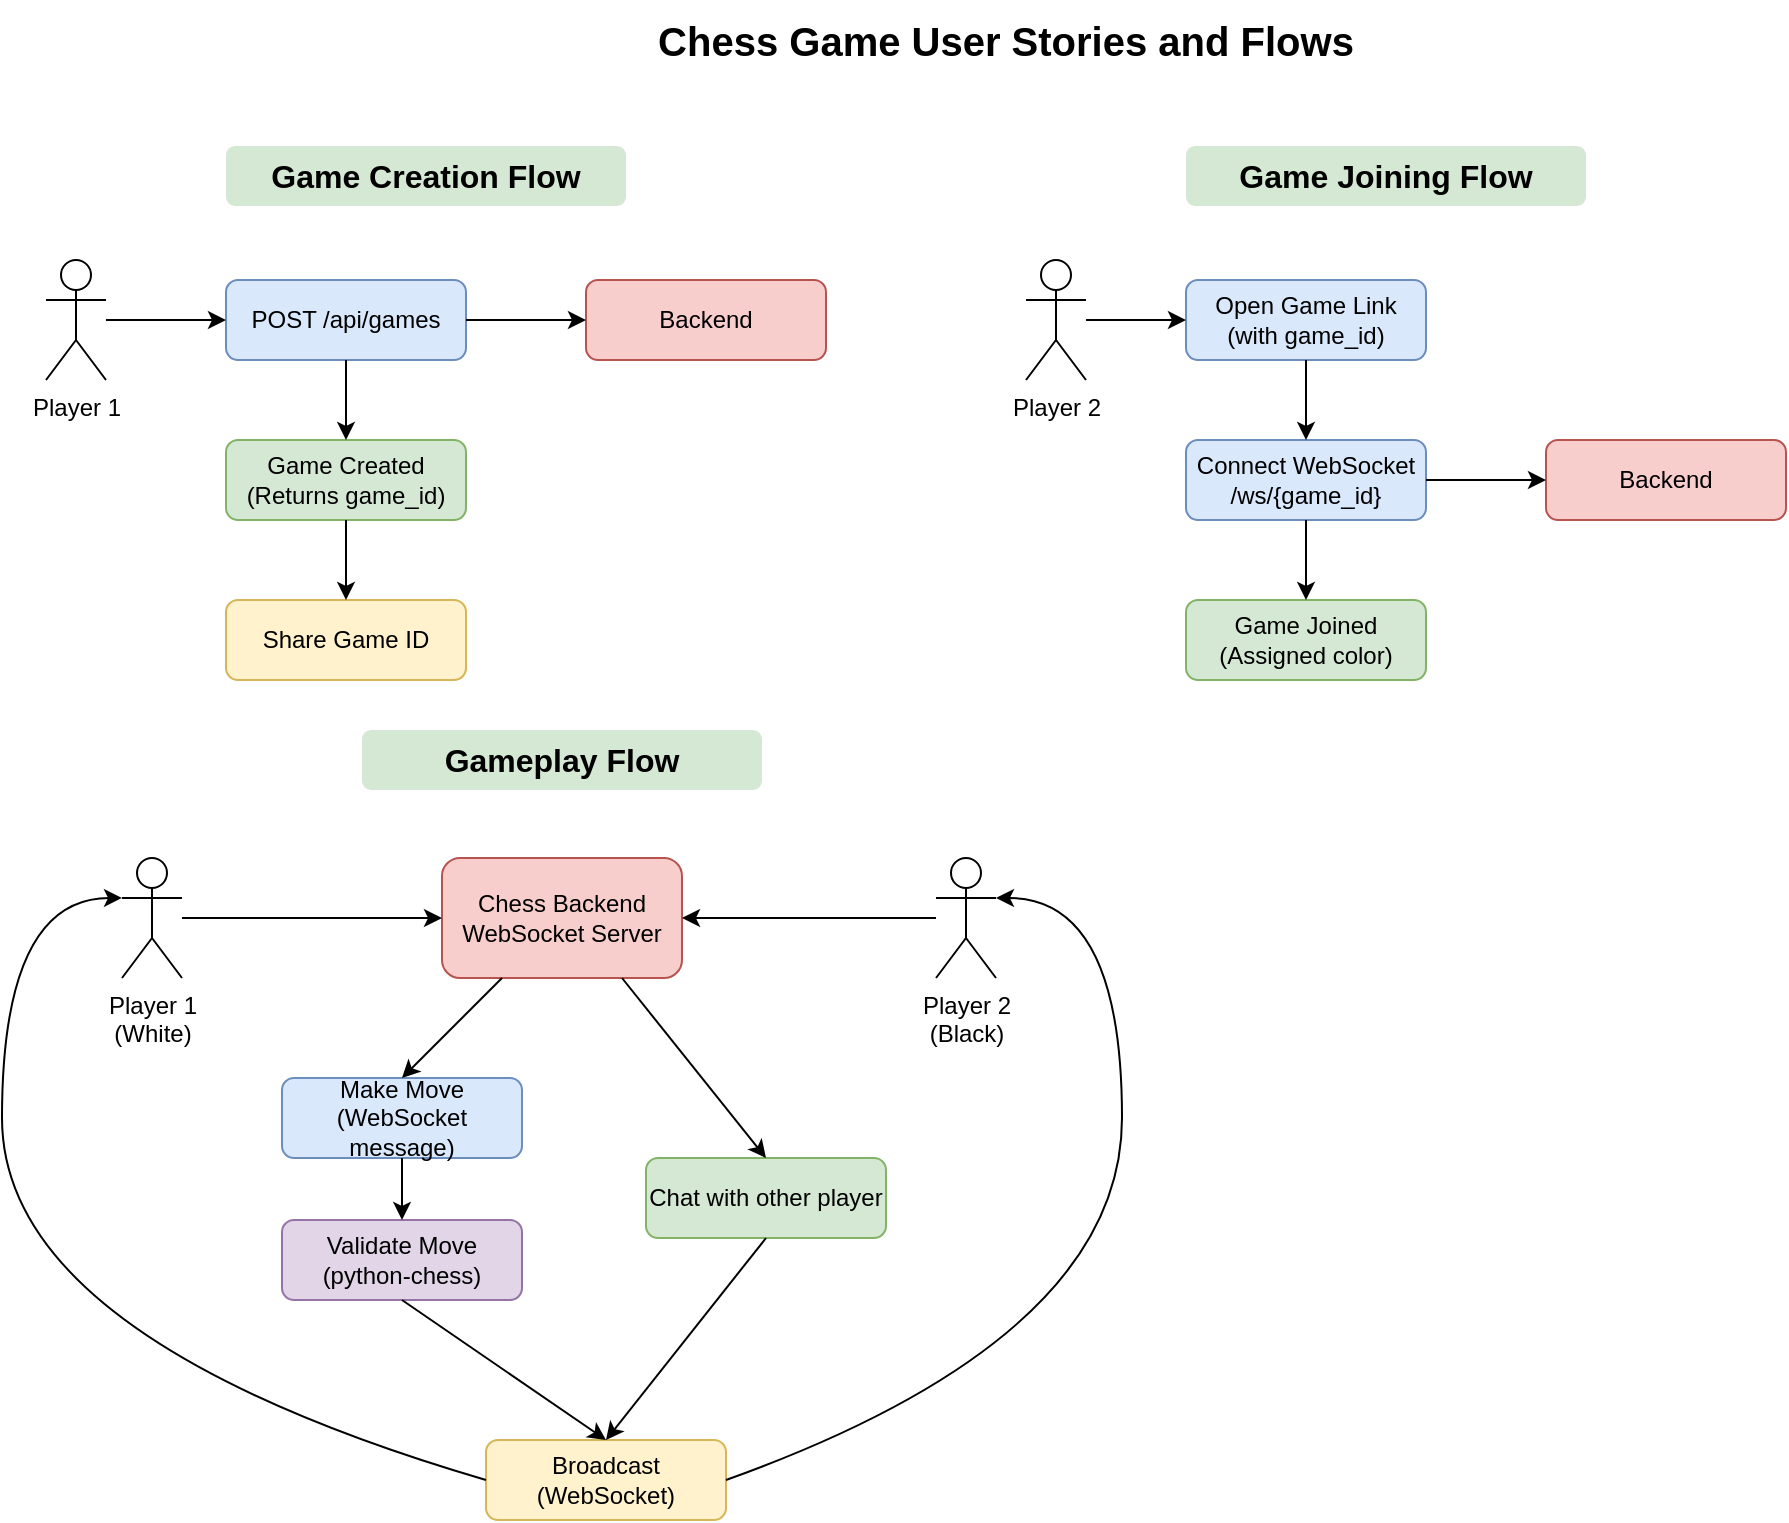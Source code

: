 <mxfile>
    <diagram name="Chess Game Flows" id="npV18cJNXckeD6wzGQUS">
        <mxGraphModel dx="1115" dy="647" grid="1" gridSize="10" guides="1" tooltips="1" connect="1" arrows="1" fold="1" page="1" pageScale="1" pageWidth="1169" pageHeight="827" math="0" shadow="0">
            <root>
                <mxCell id="0"/>
                <mxCell id="1" parent="0"/>
                <mxCell id="0_YGlrETGNakPPjCO94T-1" value="Chess Game User Stories and Flows" style="text;html=1;strokeColor=none;fillColor=none;align=center;verticalAlign=middle;whiteSpace=wrap;rounded=0;fontSize=20;fontStyle=1" parent="1" vertex="1">
                    <mxGeometry x="360" y="20" width="380" height="40" as="geometry"/>
                </mxCell>
                <mxCell id="0_YGlrETGNakPPjCO94T-2" value="Game Creation Flow" style="text;html=1;strokeColor=none;fillColor=#d5e8d4;align=center;verticalAlign=middle;whiteSpace=wrap;rounded=1;fontSize=16;fontStyle=1" parent="1" vertex="1">
                    <mxGeometry x="160" y="93" width="200" height="30" as="geometry"/>
                </mxCell>
                <mxCell id="0_YGlrETGNakPPjCO94T-3" value="Player 1" style="shape=umlActor;verticalLabelPosition=bottom;verticalAlign=top;html=1;" parent="1" vertex="1">
                    <mxGeometry x="70" y="150" width="30" height="60" as="geometry"/>
                </mxCell>
                <mxCell id="0_YGlrETGNakPPjCO94T-4" value="POST /api/games" style="rounded=1;whiteSpace=wrap;html=1;fillColor=#dae8fc;strokeColor=#6c8ebf;" parent="1" vertex="1">
                    <mxGeometry x="160" y="160" width="120" height="40" as="geometry"/>
                </mxCell>
                <mxCell id="0_YGlrETGNakPPjCO94T-5" value="Backend" style="rounded=1;whiteSpace=wrap;html=1;fillColor=#f8cecc;strokeColor=#b85450;" parent="1" vertex="1">
                    <mxGeometry x="340" y="160" width="120" height="40" as="geometry"/>
                </mxCell>
                <mxCell id="0_YGlrETGNakPPjCO94T-6" value="Game Created&#xa;(Returns game_id)" style="rounded=1;whiteSpace=wrap;html=1;fillColor=#d5e8d4;strokeColor=#82b366;" parent="1" vertex="1">
                    <mxGeometry x="160" y="240" width="120" height="40" as="geometry"/>
                </mxCell>
                <mxCell id="0_YGlrETGNakPPjCO94T-7" value="Share Game ID" style="rounded=1;whiteSpace=wrap;html=1;fillColor=#fff2cc;strokeColor=#d6b656;" parent="1" vertex="1">
                    <mxGeometry x="160" y="320" width="120" height="40" as="geometry"/>
                </mxCell>
                <mxCell id="0_YGlrETGNakPPjCO94T-8" value="" style="endArrow=classic;html=1;rounded=0;exitX=1;exitY=0.5;exitDx=0;exitDy=0;entryX=0;entryY=0.5;entryDx=0;entryDy=0;" parent="1" source="0_YGlrETGNakPPjCO94T-3" target="0_YGlrETGNakPPjCO94T-4" edge="1">
                    <mxGeometry width="50" height="50" relative="1" as="geometry">
                        <mxPoint x="520" y="410" as="sourcePoint"/>
                        <mxPoint x="570" y="360" as="targetPoint"/>
                    </mxGeometry>
                </mxCell>
                <mxCell id="0_YGlrETGNakPPjCO94T-9" value="" style="endArrow=classic;html=1;rounded=0;exitX=1;exitY=0.5;exitDx=0;exitDy=0;entryX=0;entryY=0.5;entryDx=0;entryDy=0;" parent="1" source="0_YGlrETGNakPPjCO94T-4" target="0_YGlrETGNakPPjCO94T-5" edge="1">
                    <mxGeometry width="50" height="50" relative="1" as="geometry">
                        <mxPoint x="520" y="410" as="sourcePoint"/>
                        <mxPoint x="570" y="360" as="targetPoint"/>
                    </mxGeometry>
                </mxCell>
                <mxCell id="0_YGlrETGNakPPjCO94T-10" value="" style="endArrow=classic;html=1;rounded=0;exitX=0.5;exitY=1;exitDx=0;exitDy=0;entryX=0.5;entryY=0;entryDx=0;entryDy=0;" parent="1" source="0_YGlrETGNakPPjCO94T-4" target="0_YGlrETGNakPPjCO94T-6" edge="1">
                    <mxGeometry width="50" height="50" relative="1" as="geometry">
                        <mxPoint x="520" y="410" as="sourcePoint"/>
                        <mxPoint x="570" y="360" as="targetPoint"/>
                    </mxGeometry>
                </mxCell>
                <mxCell id="0_YGlrETGNakPPjCO94T-11" value="" style="endArrow=classic;html=1;rounded=0;exitX=0.5;exitY=1;exitDx=0;exitDy=0;entryX=0.5;entryY=0;entryDx=0;entryDy=0;" parent="1" source="0_YGlrETGNakPPjCO94T-6" target="0_YGlrETGNakPPjCO94T-7" edge="1">
                    <mxGeometry width="50" height="50" relative="1" as="geometry">
                        <mxPoint x="520" y="410" as="sourcePoint"/>
                        <mxPoint x="570" y="360" as="targetPoint"/>
                    </mxGeometry>
                </mxCell>
                <mxCell id="0_YGlrETGNakPPjCO94T-12" value="Game Joining Flow" style="text;html=1;strokeColor=none;fillColor=#d5e8d4;align=center;verticalAlign=middle;whiteSpace=wrap;rounded=1;fontSize=16;fontStyle=1" parent="1" vertex="1">
                    <mxGeometry x="640" y="93" width="200" height="30" as="geometry"/>
                </mxCell>
                <mxCell id="0_YGlrETGNakPPjCO94T-13" value="Player 2" style="shape=umlActor;verticalLabelPosition=bottom;verticalAlign=top;html=1;" parent="1" vertex="1">
                    <mxGeometry x="560" y="150" width="30" height="60" as="geometry"/>
                </mxCell>
                <mxCell id="0_YGlrETGNakPPjCO94T-14" value="Open Game Link&#xa;(with game_id)" style="rounded=1;whiteSpace=wrap;html=1;fillColor=#dae8fc;strokeColor=#6c8ebf;" parent="1" vertex="1">
                    <mxGeometry x="640" y="160" width="120" height="40" as="geometry"/>
                </mxCell>
                <mxCell id="0_YGlrETGNakPPjCO94T-15" value="Connect WebSocket&#xa;/ws/{game_id}" style="rounded=1;whiteSpace=wrap;html=1;fillColor=#dae8fc;strokeColor=#6c8ebf;" parent="1" vertex="1">
                    <mxGeometry x="640" y="240" width="120" height="40" as="geometry"/>
                </mxCell>
                <mxCell id="0_YGlrETGNakPPjCO94T-16" value="Backend" style="rounded=1;whiteSpace=wrap;html=1;fillColor=#f8cecc;strokeColor=#b85450;" parent="1" vertex="1">
                    <mxGeometry x="820" y="240" width="120" height="40" as="geometry"/>
                </mxCell>
                <mxCell id="0_YGlrETGNakPPjCO94T-17" value="Game Joined&#xa;(Assigned color)" style="rounded=1;whiteSpace=wrap;html=1;fillColor=#d5e8d4;strokeColor=#82b366;" parent="1" vertex="1">
                    <mxGeometry x="640" y="320" width="120" height="40" as="geometry"/>
                </mxCell>
                <mxCell id="0_YGlrETGNakPPjCO94T-18" value="" style="endArrow=classic;html=1;rounded=0;exitX=1;exitY=0.5;exitDx=0;exitDy=0;entryX=0;entryY=0.5;entryDx=0;entryDy=0;" parent="1" source="0_YGlrETGNakPPjCO94T-13" target="0_YGlrETGNakPPjCO94T-14" edge="1">
                    <mxGeometry width="50" height="50" relative="1" as="geometry">
                        <mxPoint x="520" y="410" as="sourcePoint"/>
                        <mxPoint x="570" y="360" as="targetPoint"/>
                    </mxGeometry>
                </mxCell>
                <mxCell id="0_YGlrETGNakPPjCO94T-19" value="" style="endArrow=classic;html=1;rounded=0;exitX=0.5;exitY=1;exitDx=0;exitDy=0;entryX=0.5;entryY=0;entryDx=0;entryDy=0;" parent="1" source="0_YGlrETGNakPPjCO94T-14" target="0_YGlrETGNakPPjCO94T-15" edge="1">
                    <mxGeometry width="50" height="50" relative="1" as="geometry">
                        <mxPoint x="520" y="410" as="sourcePoint"/>
                        <mxPoint x="570" y="360" as="targetPoint"/>
                    </mxGeometry>
                </mxCell>
                <mxCell id="0_YGlrETGNakPPjCO94T-20" value="" style="endArrow=classic;html=1;rounded=0;exitX=1;exitY=0.5;exitDx=0;exitDy=0;entryX=0;entryY=0.5;entryDx=0;entryDy=0;" parent="1" source="0_YGlrETGNakPPjCO94T-15" target="0_YGlrETGNakPPjCO94T-16" edge="1">
                    <mxGeometry width="50" height="50" relative="1" as="geometry">
                        <mxPoint x="520" y="410" as="sourcePoint"/>
                        <mxPoint x="570" y="360" as="targetPoint"/>
                    </mxGeometry>
                </mxCell>
                <mxCell id="0_YGlrETGNakPPjCO94T-21" value="" style="endArrow=classic;html=1;rounded=0;exitX=0.5;exitY=1;exitDx=0;exitDy=0;entryX=0.5;entryY=0;entryDx=0;entryDy=0;" parent="1" source="0_YGlrETGNakPPjCO94T-15" target="0_YGlrETGNakPPjCO94T-17" edge="1">
                    <mxGeometry width="50" height="50" relative="1" as="geometry">
                        <mxPoint x="520" y="410" as="sourcePoint"/>
                        <mxPoint x="570" y="360" as="targetPoint"/>
                    </mxGeometry>
                </mxCell>
                <mxCell id="0_YGlrETGNakPPjCO94T-22" value="Gameplay Flow" style="text;html=1;strokeColor=none;fillColor=#d5e8d4;align=center;verticalAlign=middle;whiteSpace=wrap;rounded=1;fontSize=16;fontStyle=1" parent="1" vertex="1">
                    <mxGeometry x="228" y="385" width="200" height="30" as="geometry"/>
                </mxCell>
                <mxCell id="0_YGlrETGNakPPjCO94T-23" value="Player 1&#xa;(White)" style="shape=umlActor;verticalLabelPosition=bottom;verticalAlign=top;html=1;" parent="1" vertex="1">
                    <mxGeometry x="108" y="449" width="30" height="60" as="geometry"/>
                </mxCell>
                <mxCell id="0_YGlrETGNakPPjCO94T-24" value="Player 2&#xa;(Black)" style="shape=umlActor;verticalLabelPosition=bottom;verticalAlign=top;html=1;" parent="1" vertex="1">
                    <mxGeometry x="515" y="449" width="30" height="60" as="geometry"/>
                </mxCell>
                <mxCell id="0_YGlrETGNakPPjCO94T-25" value="Chess Backend&#xa;WebSocket Server" style="rounded=1;whiteSpace=wrap;html=1;fillColor=#f8cecc;strokeColor=#b85450;" parent="1" vertex="1">
                    <mxGeometry x="268" y="449" width="120" height="60" as="geometry"/>
                </mxCell>
                <mxCell id="0_YGlrETGNakPPjCO94T-26" value="Make Move&#xa;(WebSocket message)" style="rounded=1;whiteSpace=wrap;html=1;fillColor=#dae8fc;strokeColor=#6c8ebf;" parent="1" vertex="1">
                    <mxGeometry x="188" y="559" width="120" height="40" as="geometry"/>
                </mxCell>
                <mxCell id="0_YGlrETGNakPPjCO94T-27" value="Validate Move&#xa;(python-chess)" style="rounded=1;whiteSpace=wrap;html=1;fillColor=#e1d5e7;strokeColor=#9673a6;" parent="1" vertex="1">
                    <mxGeometry x="188" y="630" width="120" height="40" as="geometry"/>
                </mxCell>
                <mxCell id="0_YGlrETGNakPPjCO94T-28" value="Broadcast&lt;br&gt;(WebSocket)" style="rounded=1;whiteSpace=wrap;html=1;fillColor=#fff2cc;strokeColor=#d6b656;" parent="1" vertex="1">
                    <mxGeometry x="290" y="740" width="120" height="40" as="geometry"/>
                </mxCell>
                <mxCell id="0_YGlrETGNakPPjCO94T-29" value="Chat with other player" style="rounded=1;whiteSpace=wrap;html=1;fillColor=#d5e8d4;strokeColor=#82b366;" parent="1" vertex="1">
                    <mxGeometry x="370" y="599" width="120" height="40" as="geometry"/>
                </mxCell>
                <mxCell id="0_YGlrETGNakPPjCO94T-30" value="" style="endArrow=classic;html=1;rounded=0;exitX=1;exitY=0.5;exitDx=0;exitDy=0;entryX=0;entryY=0.5;entryDx=0;entryDy=0;" parent="1" source="0_YGlrETGNakPPjCO94T-23" target="0_YGlrETGNakPPjCO94T-25" edge="1">
                    <mxGeometry width="50" height="50" relative="1" as="geometry">
                        <mxPoint x="348" y="509" as="sourcePoint"/>
                        <mxPoint x="398" y="459" as="targetPoint"/>
                    </mxGeometry>
                </mxCell>
                <mxCell id="0_YGlrETGNakPPjCO94T-31" value="" style="endArrow=classic;html=1;rounded=0;exitX=0;exitY=0.5;exitDx=0;exitDy=0;entryX=1;entryY=0.5;entryDx=0;entryDy=0;" parent="1" source="0_YGlrETGNakPPjCO94T-24" target="0_YGlrETGNakPPjCO94T-25" edge="1">
                    <mxGeometry width="50" height="50" relative="1" as="geometry">
                        <mxPoint x="348" y="509" as="sourcePoint"/>
                        <mxPoint x="398" y="459" as="targetPoint"/>
                    </mxGeometry>
                </mxCell>
                <mxCell id="0_YGlrETGNakPPjCO94T-32" value="" style="endArrow=classic;html=1;rounded=0;exitX=0.25;exitY=1;exitDx=0;exitDy=0;entryX=0.5;entryY=0;entryDx=0;entryDy=0;" parent="1" source="0_YGlrETGNakPPjCO94T-25" target="0_YGlrETGNakPPjCO94T-26" edge="1">
                    <mxGeometry width="50" height="50" relative="1" as="geometry">
                        <mxPoint x="348" y="609" as="sourcePoint"/>
                        <mxPoint x="398" y="559" as="targetPoint"/>
                    </mxGeometry>
                </mxCell>
                <mxCell id="0_YGlrETGNakPPjCO94T-33" value="" style="endArrow=classic;html=1;rounded=0;exitX=0.75;exitY=1;exitDx=0;exitDy=0;entryX=0.5;entryY=0;entryDx=0;entryDy=0;" parent="1" source="0_YGlrETGNakPPjCO94T-25" target="0_YGlrETGNakPPjCO94T-29" edge="1">
                    <mxGeometry width="50" height="50" relative="1" as="geometry">
                        <mxPoint x="348" y="609" as="sourcePoint"/>
                        <mxPoint x="398" y="559" as="targetPoint"/>
                    </mxGeometry>
                </mxCell>
                <mxCell id="0_YGlrETGNakPPjCO94T-34" value="" style="endArrow=classic;html=1;rounded=0;exitX=0.5;exitY=1;exitDx=0;exitDy=0;entryX=0.5;entryY=0;entryDx=0;entryDy=0;" parent="1" source="0_YGlrETGNakPPjCO94T-26" target="0_YGlrETGNakPPjCO94T-27" edge="1">
                    <mxGeometry width="50" height="50" relative="1" as="geometry">
                        <mxPoint x="348" y="609" as="sourcePoint"/>
                        <mxPoint x="398" y="559" as="targetPoint"/>
                    </mxGeometry>
                </mxCell>
                <mxCell id="0_YGlrETGNakPPjCO94T-35" value="" style="endArrow=classic;html=1;rounded=0;exitX=0.5;exitY=1;exitDx=0;exitDy=0;entryX=0.5;entryY=0;entryDx=0;entryDy=0;" parent="1" source="0_YGlrETGNakPPjCO94T-27" target="0_YGlrETGNakPPjCO94T-28" edge="1">
                    <mxGeometry width="50" height="50" relative="1" as="geometry">
                        <mxPoint x="348" y="609" as="sourcePoint"/>
                        <mxPoint x="328" y="719" as="targetPoint"/>
                    </mxGeometry>
                </mxCell>
                <mxCell id="0_YGlrETGNakPPjCO94T-36" value="" style="endArrow=classic;html=1;rounded=0;curved=1;entryX=0;entryY=0.333;entryDx=0;entryDy=0;entryPerimeter=0;exitX=0;exitY=0.5;exitDx=0;exitDy=0;" parent="1" source="0_YGlrETGNakPPjCO94T-28" target="0_YGlrETGNakPPjCO94T-23" edge="1">
                    <mxGeometry width="50" height="50" relative="1" as="geometry">
                        <mxPoint x="290" y="750" as="sourcePoint"/>
                        <mxPoint x="398" y="559" as="targetPoint"/>
                        <Array as="points">
                            <mxPoint x="48" y="689"/>
                            <mxPoint x="48" y="469"/>
                        </Array>
                    </mxGeometry>
                </mxCell>
                <mxCell id="0_YGlrETGNakPPjCO94T-37" value="" style="endArrow=classic;html=1;rounded=0;curved=1;entryX=1;entryY=0.333;entryDx=0;entryDy=0;entryPerimeter=0;exitX=1;exitY=0.5;exitDx=0;exitDy=0;" parent="1" source="0_YGlrETGNakPPjCO94T-28" target="0_YGlrETGNakPPjCO94T-24" edge="1">
                    <mxGeometry width="50" height="50" relative="1" as="geometry">
                        <mxPoint x="470" y="770" as="sourcePoint"/>
                        <mxPoint x="398" y="559" as="targetPoint"/>
                        <Array as="points">
                            <mxPoint x="608" y="689"/>
                            <mxPoint x="608" y="469"/>
                        </Array>
                    </mxGeometry>
                </mxCell>
                <mxCell id="0_YGlrETGNakPPjCO94T-39" style="edgeStyle=orthogonalEdgeStyle;rounded=0;orthogonalLoop=1;jettySize=auto;html=1;exitX=0.5;exitY=1;exitDx=0;exitDy=0;" parent="1" source="0_YGlrETGNakPPjCO94T-29" target="0_YGlrETGNakPPjCO94T-29" edge="1">
                    <mxGeometry relative="1" as="geometry"/>
                </mxCell>
                <mxCell id="0_YGlrETGNakPPjCO94T-41" value="" style="endArrow=classic;html=1;rounded=0;exitX=0.5;exitY=1;exitDx=0;exitDy=0;entryX=0.5;entryY=0;entryDx=0;entryDy=0;" parent="1" source="0_YGlrETGNakPPjCO94T-29" target="0_YGlrETGNakPPjCO94T-28" edge="1">
                    <mxGeometry width="50" height="50" relative="1" as="geometry">
                        <mxPoint x="320" y="650" as="sourcePoint"/>
                        <mxPoint x="440" y="670" as="targetPoint"/>
                    </mxGeometry>
                </mxCell>
            </root>
        </mxGraphModel>
    </diagram>
</mxfile>